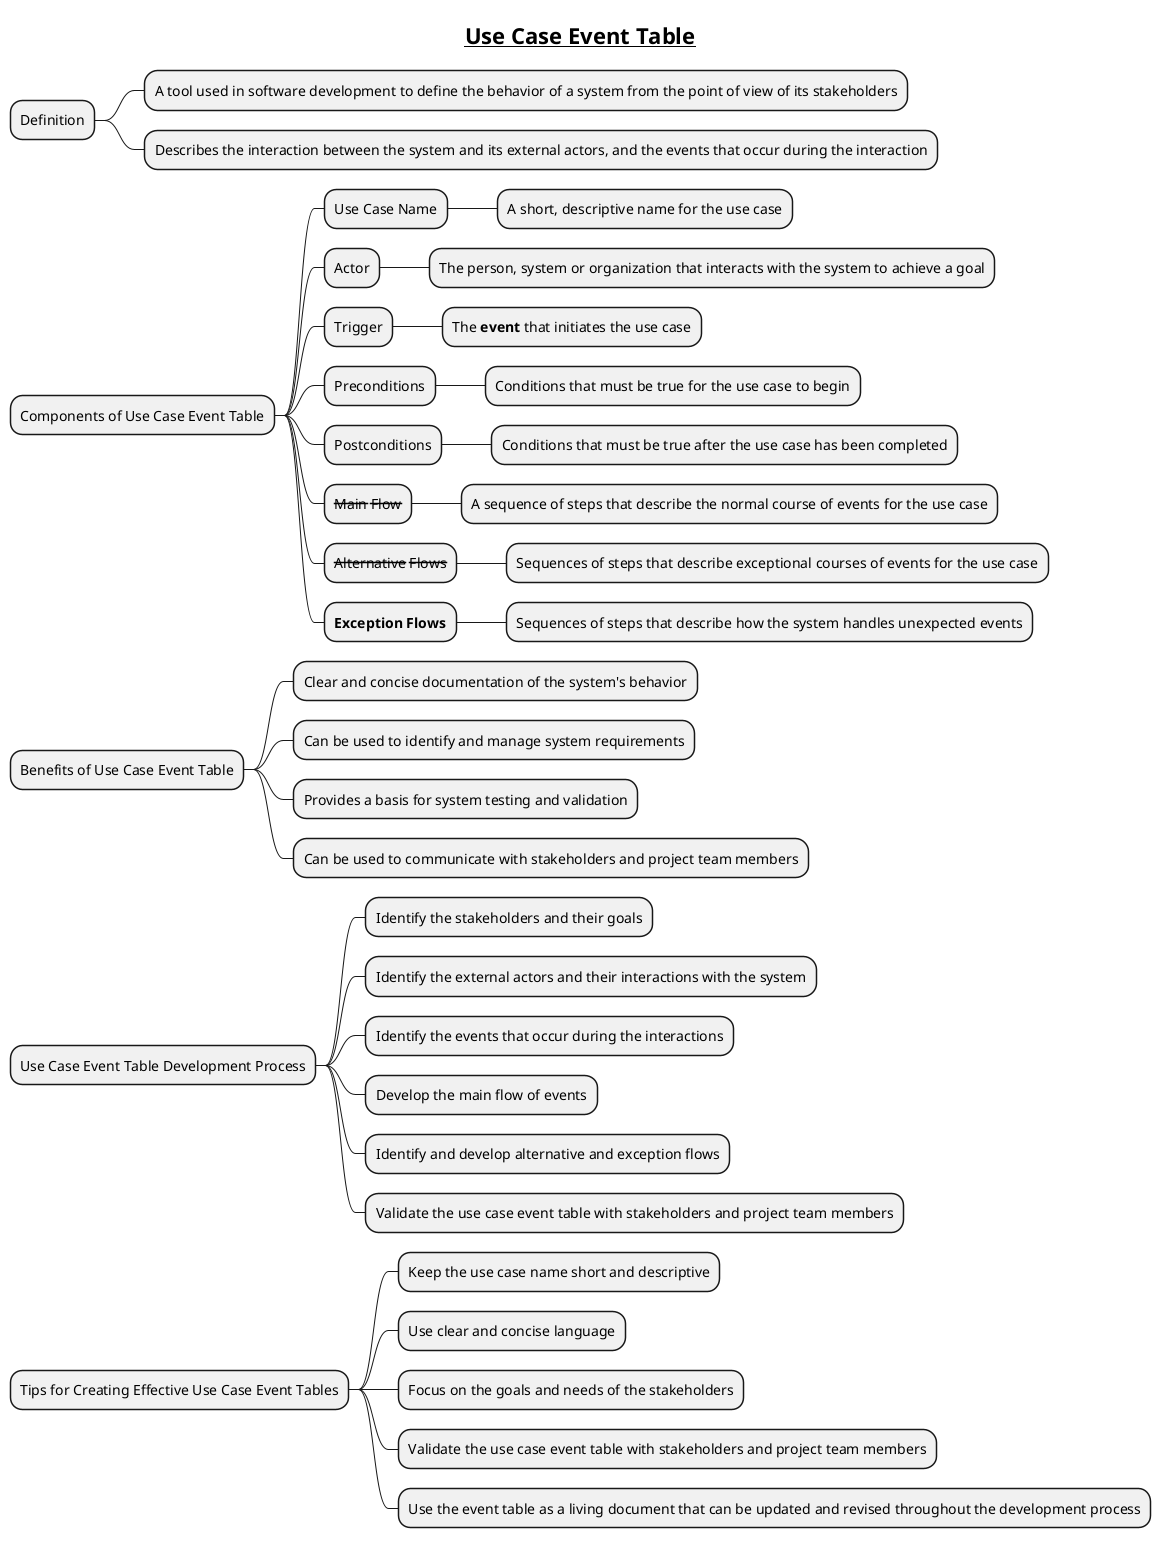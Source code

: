 @startmindmap
title =__Use Case Event Table__

* Definition
** A tool used in software development to define the behavior of a system from the point of view of its stakeholders
** Describes the interaction between the system and its external actors, and the events that occur during the interaction

* Components of Use Case Event Table
** Use Case Name
*** A short, descriptive name for the use case
** Actor
*** The person, system or organization that interacts with the system to achieve a goal
** Trigger
*** The **event** that initiates the use case
** Preconditions
*** Conditions that must be true for the use case to begin
** Postconditions
*** Conditions that must be true after the use case has been completed
** --Main-- --Flow--
*** A sequence of steps that describe the normal course of events for the use case
** --Alternative-- --Flows--
*** Sequences of steps that describe exceptional courses of events for the use case
** **Exception Flows**
*** Sequences of steps that describe how the system handles unexpected events

* Benefits of Use Case Event Table
** Clear and concise documentation of the system's behavior
** Can be used to identify and manage system requirements
** Provides a basis for system testing and validation
** Can be used to communicate with stakeholders and project team members

* Use Case Event Table Development Process
** Identify the stakeholders and their goals
** Identify the external actors and their interactions with the system
** Identify the events that occur during the interactions
** Develop the main flow of events
** Identify and develop alternative and exception flows
** Validate the use case event table with stakeholders and project team members

* Tips for Creating Effective Use Case Event Tables
** Keep the use case name short and descriptive
** Use clear and concise language
** Focus on the goals and needs of the stakeholders
** Validate the use case event table with stakeholders and project team members
** Use the event table as a living document that can be updated and revised throughout the development process
@endmindmap
